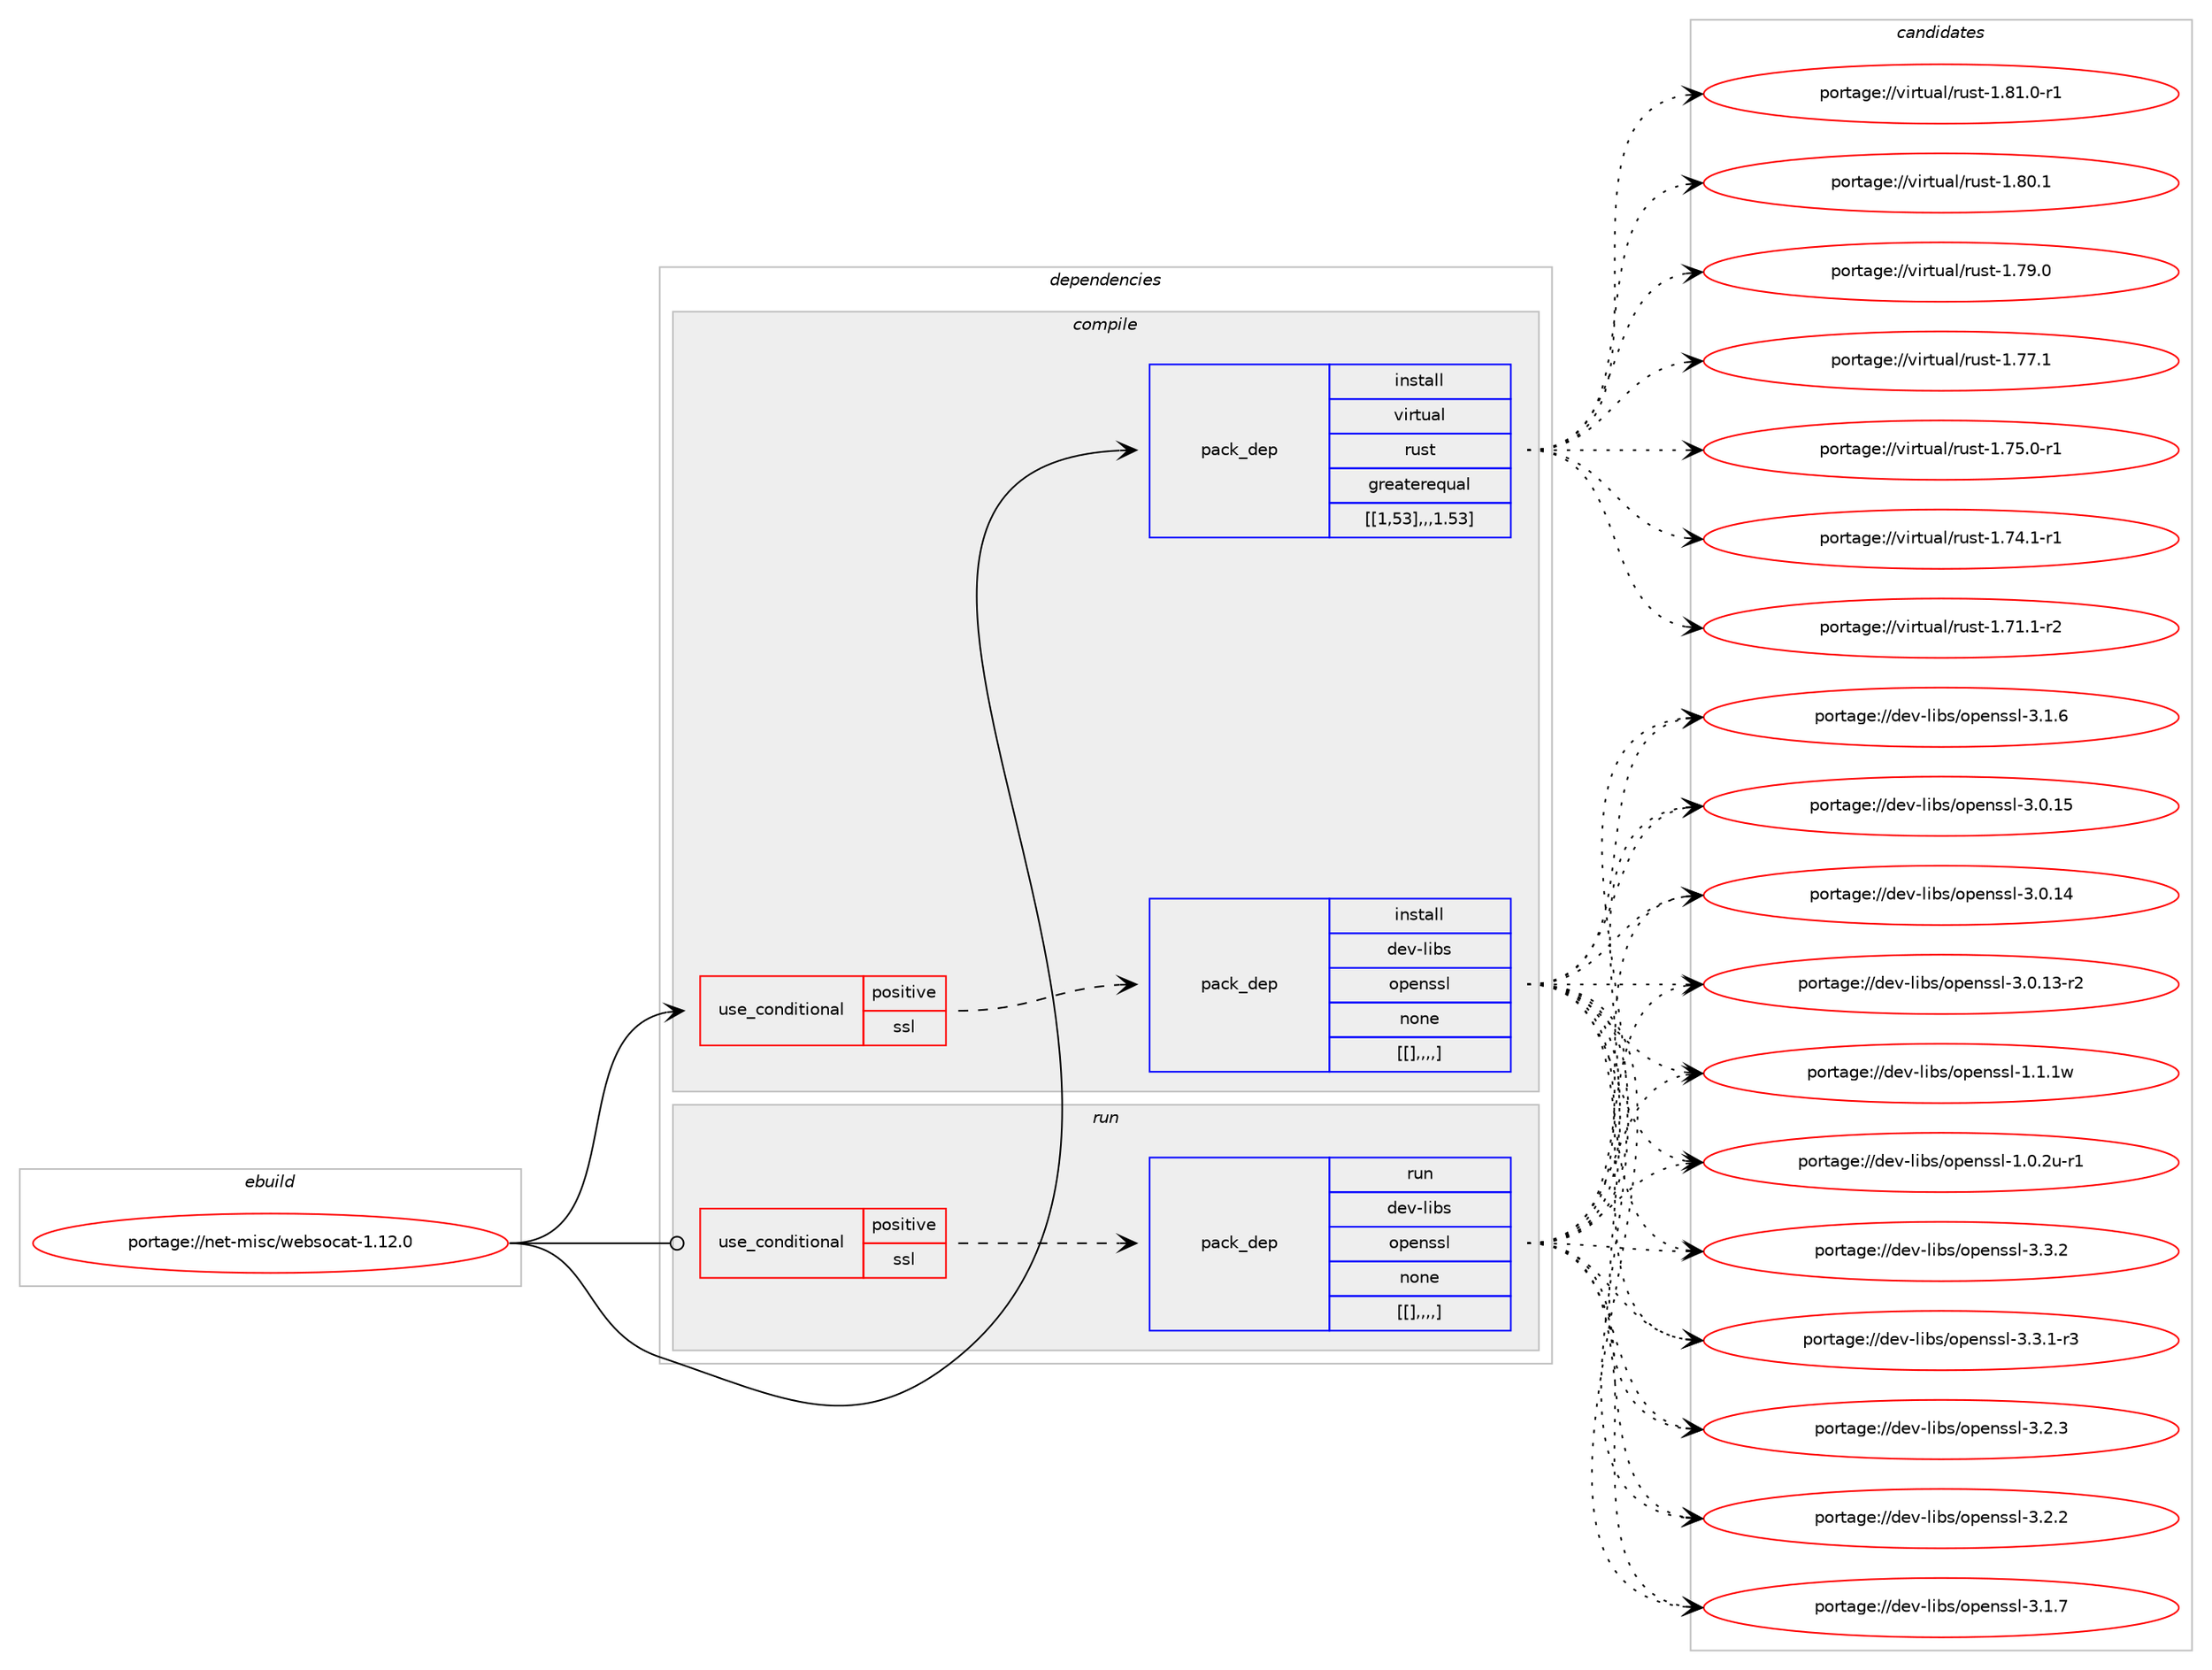 digraph prolog {

# *************
# Graph options
# *************

newrank=true;
concentrate=true;
compound=true;
graph [rankdir=LR,fontname=Helvetica,fontsize=10,ranksep=1.5];#, ranksep=2.5, nodesep=0.2];
edge  [arrowhead=vee];
node  [fontname=Helvetica,fontsize=10];

# **********
# The ebuild
# **********

subgraph cluster_leftcol {
color=gray;
label=<<i>ebuild</i>>;
id [label="portage://net-misc/websocat-1.12.0", color=red, width=4, href="../net-misc/websocat-1.12.0.svg"];
}

# ****************
# The dependencies
# ****************

subgraph cluster_midcol {
color=gray;
label=<<i>dependencies</i>>;
subgraph cluster_compile {
fillcolor="#eeeeee";
style=filled;
label=<<i>compile</i>>;
subgraph cond102938 {
dependency387418 [label=<<TABLE BORDER="0" CELLBORDER="1" CELLSPACING="0" CELLPADDING="4"><TR><TD ROWSPAN="3" CELLPADDING="10">use_conditional</TD></TR><TR><TD>positive</TD></TR><TR><TD>ssl</TD></TR></TABLE>>, shape=none, color=red];
subgraph pack281708 {
dependency387419 [label=<<TABLE BORDER="0" CELLBORDER="1" CELLSPACING="0" CELLPADDING="4" WIDTH="220"><TR><TD ROWSPAN="6" CELLPADDING="30">pack_dep</TD></TR><TR><TD WIDTH="110">install</TD></TR><TR><TD>dev-libs</TD></TR><TR><TD>openssl</TD></TR><TR><TD>none</TD></TR><TR><TD>[[],,,,]</TD></TR></TABLE>>, shape=none, color=blue];
}
dependency387418:e -> dependency387419:w [weight=20,style="dashed",arrowhead="vee"];
}
id:e -> dependency387418:w [weight=20,style="solid",arrowhead="vee"];
subgraph pack281709 {
dependency387420 [label=<<TABLE BORDER="0" CELLBORDER="1" CELLSPACING="0" CELLPADDING="4" WIDTH="220"><TR><TD ROWSPAN="6" CELLPADDING="30">pack_dep</TD></TR><TR><TD WIDTH="110">install</TD></TR><TR><TD>virtual</TD></TR><TR><TD>rust</TD></TR><TR><TD>greaterequal</TD></TR><TR><TD>[[1,53],,,1.53]</TD></TR></TABLE>>, shape=none, color=blue];
}
id:e -> dependency387420:w [weight=20,style="solid",arrowhead="vee"];
}
subgraph cluster_compileandrun {
fillcolor="#eeeeee";
style=filled;
label=<<i>compile and run</i>>;
}
subgraph cluster_run {
fillcolor="#eeeeee";
style=filled;
label=<<i>run</i>>;
subgraph cond102939 {
dependency387421 [label=<<TABLE BORDER="0" CELLBORDER="1" CELLSPACING="0" CELLPADDING="4"><TR><TD ROWSPAN="3" CELLPADDING="10">use_conditional</TD></TR><TR><TD>positive</TD></TR><TR><TD>ssl</TD></TR></TABLE>>, shape=none, color=red];
subgraph pack281710 {
dependency387422 [label=<<TABLE BORDER="0" CELLBORDER="1" CELLSPACING="0" CELLPADDING="4" WIDTH="220"><TR><TD ROWSPAN="6" CELLPADDING="30">pack_dep</TD></TR><TR><TD WIDTH="110">run</TD></TR><TR><TD>dev-libs</TD></TR><TR><TD>openssl</TD></TR><TR><TD>none</TD></TR><TR><TD>[[],,,,]</TD></TR></TABLE>>, shape=none, color=blue];
}
dependency387421:e -> dependency387422:w [weight=20,style="dashed",arrowhead="vee"];
}
id:e -> dependency387421:w [weight=20,style="solid",arrowhead="odot"];
}
}

# **************
# The candidates
# **************

subgraph cluster_choices {
rank=same;
color=gray;
label=<<i>candidates</i>>;

subgraph choice281708 {
color=black;
nodesep=1;
choice100101118451081059811547111112101110115115108455146514650 [label="portage://dev-libs/openssl-3.3.2", color=red, width=4,href="../dev-libs/openssl-3.3.2.svg"];
choice1001011184510810598115471111121011101151151084551465146494511451 [label="portage://dev-libs/openssl-3.3.1-r3", color=red, width=4,href="../dev-libs/openssl-3.3.1-r3.svg"];
choice100101118451081059811547111112101110115115108455146504651 [label="portage://dev-libs/openssl-3.2.3", color=red, width=4,href="../dev-libs/openssl-3.2.3.svg"];
choice100101118451081059811547111112101110115115108455146504650 [label="portage://dev-libs/openssl-3.2.2", color=red, width=4,href="../dev-libs/openssl-3.2.2.svg"];
choice100101118451081059811547111112101110115115108455146494655 [label="portage://dev-libs/openssl-3.1.7", color=red, width=4,href="../dev-libs/openssl-3.1.7.svg"];
choice100101118451081059811547111112101110115115108455146494654 [label="portage://dev-libs/openssl-3.1.6", color=red, width=4,href="../dev-libs/openssl-3.1.6.svg"];
choice10010111845108105981154711111210111011511510845514648464953 [label="portage://dev-libs/openssl-3.0.15", color=red, width=4,href="../dev-libs/openssl-3.0.15.svg"];
choice10010111845108105981154711111210111011511510845514648464952 [label="portage://dev-libs/openssl-3.0.14", color=red, width=4,href="../dev-libs/openssl-3.0.14.svg"];
choice100101118451081059811547111112101110115115108455146484649514511450 [label="portage://dev-libs/openssl-3.0.13-r2", color=red, width=4,href="../dev-libs/openssl-3.0.13-r2.svg"];
choice100101118451081059811547111112101110115115108454946494649119 [label="portage://dev-libs/openssl-1.1.1w", color=red, width=4,href="../dev-libs/openssl-1.1.1w.svg"];
choice1001011184510810598115471111121011101151151084549464846501174511449 [label="portage://dev-libs/openssl-1.0.2u-r1", color=red, width=4,href="../dev-libs/openssl-1.0.2u-r1.svg"];
dependency387419:e -> choice100101118451081059811547111112101110115115108455146514650:w [style=dotted,weight="100"];
dependency387419:e -> choice1001011184510810598115471111121011101151151084551465146494511451:w [style=dotted,weight="100"];
dependency387419:e -> choice100101118451081059811547111112101110115115108455146504651:w [style=dotted,weight="100"];
dependency387419:e -> choice100101118451081059811547111112101110115115108455146504650:w [style=dotted,weight="100"];
dependency387419:e -> choice100101118451081059811547111112101110115115108455146494655:w [style=dotted,weight="100"];
dependency387419:e -> choice100101118451081059811547111112101110115115108455146494654:w [style=dotted,weight="100"];
dependency387419:e -> choice10010111845108105981154711111210111011511510845514648464953:w [style=dotted,weight="100"];
dependency387419:e -> choice10010111845108105981154711111210111011511510845514648464952:w [style=dotted,weight="100"];
dependency387419:e -> choice100101118451081059811547111112101110115115108455146484649514511450:w [style=dotted,weight="100"];
dependency387419:e -> choice100101118451081059811547111112101110115115108454946494649119:w [style=dotted,weight="100"];
dependency387419:e -> choice1001011184510810598115471111121011101151151084549464846501174511449:w [style=dotted,weight="100"];
}
subgraph choice281709 {
color=black;
nodesep=1;
choice1181051141161179710847114117115116454946564946484511449 [label="portage://virtual/rust-1.81.0-r1", color=red, width=4,href="../virtual/rust-1.81.0-r1.svg"];
choice118105114116117971084711411711511645494656484649 [label="portage://virtual/rust-1.80.1", color=red, width=4,href="../virtual/rust-1.80.1.svg"];
choice118105114116117971084711411711511645494655574648 [label="portage://virtual/rust-1.79.0", color=red, width=4,href="../virtual/rust-1.79.0.svg"];
choice118105114116117971084711411711511645494655554649 [label="portage://virtual/rust-1.77.1", color=red, width=4,href="../virtual/rust-1.77.1.svg"];
choice1181051141161179710847114117115116454946555346484511449 [label="portage://virtual/rust-1.75.0-r1", color=red, width=4,href="../virtual/rust-1.75.0-r1.svg"];
choice1181051141161179710847114117115116454946555246494511449 [label="portage://virtual/rust-1.74.1-r1", color=red, width=4,href="../virtual/rust-1.74.1-r1.svg"];
choice1181051141161179710847114117115116454946554946494511450 [label="portage://virtual/rust-1.71.1-r2", color=red, width=4,href="../virtual/rust-1.71.1-r2.svg"];
dependency387420:e -> choice1181051141161179710847114117115116454946564946484511449:w [style=dotted,weight="100"];
dependency387420:e -> choice118105114116117971084711411711511645494656484649:w [style=dotted,weight="100"];
dependency387420:e -> choice118105114116117971084711411711511645494655574648:w [style=dotted,weight="100"];
dependency387420:e -> choice118105114116117971084711411711511645494655554649:w [style=dotted,weight="100"];
dependency387420:e -> choice1181051141161179710847114117115116454946555346484511449:w [style=dotted,weight="100"];
dependency387420:e -> choice1181051141161179710847114117115116454946555246494511449:w [style=dotted,weight="100"];
dependency387420:e -> choice1181051141161179710847114117115116454946554946494511450:w [style=dotted,weight="100"];
}
subgraph choice281710 {
color=black;
nodesep=1;
choice100101118451081059811547111112101110115115108455146514650 [label="portage://dev-libs/openssl-3.3.2", color=red, width=4,href="../dev-libs/openssl-3.3.2.svg"];
choice1001011184510810598115471111121011101151151084551465146494511451 [label="portage://dev-libs/openssl-3.3.1-r3", color=red, width=4,href="../dev-libs/openssl-3.3.1-r3.svg"];
choice100101118451081059811547111112101110115115108455146504651 [label="portage://dev-libs/openssl-3.2.3", color=red, width=4,href="../dev-libs/openssl-3.2.3.svg"];
choice100101118451081059811547111112101110115115108455146504650 [label="portage://dev-libs/openssl-3.2.2", color=red, width=4,href="../dev-libs/openssl-3.2.2.svg"];
choice100101118451081059811547111112101110115115108455146494655 [label="portage://dev-libs/openssl-3.1.7", color=red, width=4,href="../dev-libs/openssl-3.1.7.svg"];
choice100101118451081059811547111112101110115115108455146494654 [label="portage://dev-libs/openssl-3.1.6", color=red, width=4,href="../dev-libs/openssl-3.1.6.svg"];
choice10010111845108105981154711111210111011511510845514648464953 [label="portage://dev-libs/openssl-3.0.15", color=red, width=4,href="../dev-libs/openssl-3.0.15.svg"];
choice10010111845108105981154711111210111011511510845514648464952 [label="portage://dev-libs/openssl-3.0.14", color=red, width=4,href="../dev-libs/openssl-3.0.14.svg"];
choice100101118451081059811547111112101110115115108455146484649514511450 [label="portage://dev-libs/openssl-3.0.13-r2", color=red, width=4,href="../dev-libs/openssl-3.0.13-r2.svg"];
choice100101118451081059811547111112101110115115108454946494649119 [label="portage://dev-libs/openssl-1.1.1w", color=red, width=4,href="../dev-libs/openssl-1.1.1w.svg"];
choice1001011184510810598115471111121011101151151084549464846501174511449 [label="portage://dev-libs/openssl-1.0.2u-r1", color=red, width=4,href="../dev-libs/openssl-1.0.2u-r1.svg"];
dependency387422:e -> choice100101118451081059811547111112101110115115108455146514650:w [style=dotted,weight="100"];
dependency387422:e -> choice1001011184510810598115471111121011101151151084551465146494511451:w [style=dotted,weight="100"];
dependency387422:e -> choice100101118451081059811547111112101110115115108455146504651:w [style=dotted,weight="100"];
dependency387422:e -> choice100101118451081059811547111112101110115115108455146504650:w [style=dotted,weight="100"];
dependency387422:e -> choice100101118451081059811547111112101110115115108455146494655:w [style=dotted,weight="100"];
dependency387422:e -> choice100101118451081059811547111112101110115115108455146494654:w [style=dotted,weight="100"];
dependency387422:e -> choice10010111845108105981154711111210111011511510845514648464953:w [style=dotted,weight="100"];
dependency387422:e -> choice10010111845108105981154711111210111011511510845514648464952:w [style=dotted,weight="100"];
dependency387422:e -> choice100101118451081059811547111112101110115115108455146484649514511450:w [style=dotted,weight="100"];
dependency387422:e -> choice100101118451081059811547111112101110115115108454946494649119:w [style=dotted,weight="100"];
dependency387422:e -> choice1001011184510810598115471111121011101151151084549464846501174511449:w [style=dotted,weight="100"];
}
}

}
